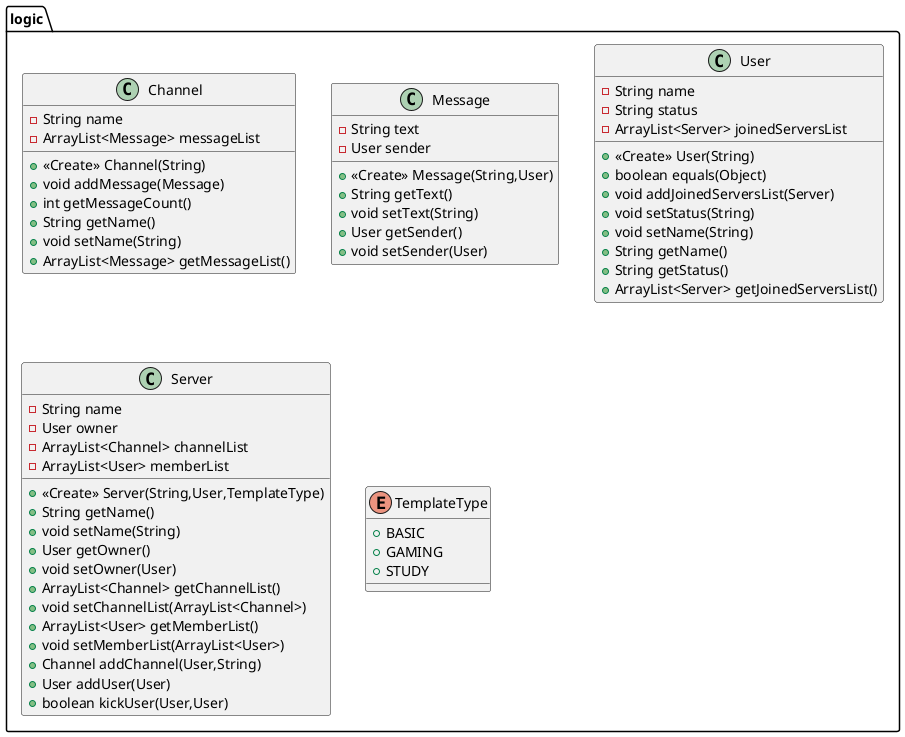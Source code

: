 @startuml
class logic.Channel {
- String name
- ArrayList<Message> messageList
+ <<Create>> Channel(String)
+ void addMessage(Message)
+ int getMessageCount()
+ String getName()
+ void setName(String)
+ ArrayList<Message> getMessageList()
}
class logic.Message {
- String text
- User sender
+ <<Create>> Message(String,User)
+ String getText()
+ void setText(String)
+ User getSender()
+ void setSender(User)
}
class logic.User {
- String name
- String status
- ArrayList<Server> joinedServersList
+ <<Create>> User(String)
+ boolean equals(Object)
+ void addJoinedServersList(Server)
+ void setStatus(String)
+ void setName(String)
+ String getName()
+ String getStatus()
+ ArrayList<Server> getJoinedServersList()
}
class logic.Server {
- String name
- User owner
- ArrayList<Channel> channelList
- ArrayList<User> memberList
+ <<Create>> Server(String,User,TemplateType)
+ String getName()
+ void setName(String)
+ User getOwner()
+ void setOwner(User)
+ ArrayList<Channel> getChannelList()
+ void setChannelList(ArrayList<Channel>)
+ ArrayList<User> getMemberList()
+ void setMemberList(ArrayList<User>)
+ Channel addChannel(User,String)
+ User addUser(User)
+ boolean kickUser(User,User)
}
enum logic.TemplateType {
+  BASIC
+  GAMING
+  STUDY
}
@enduml